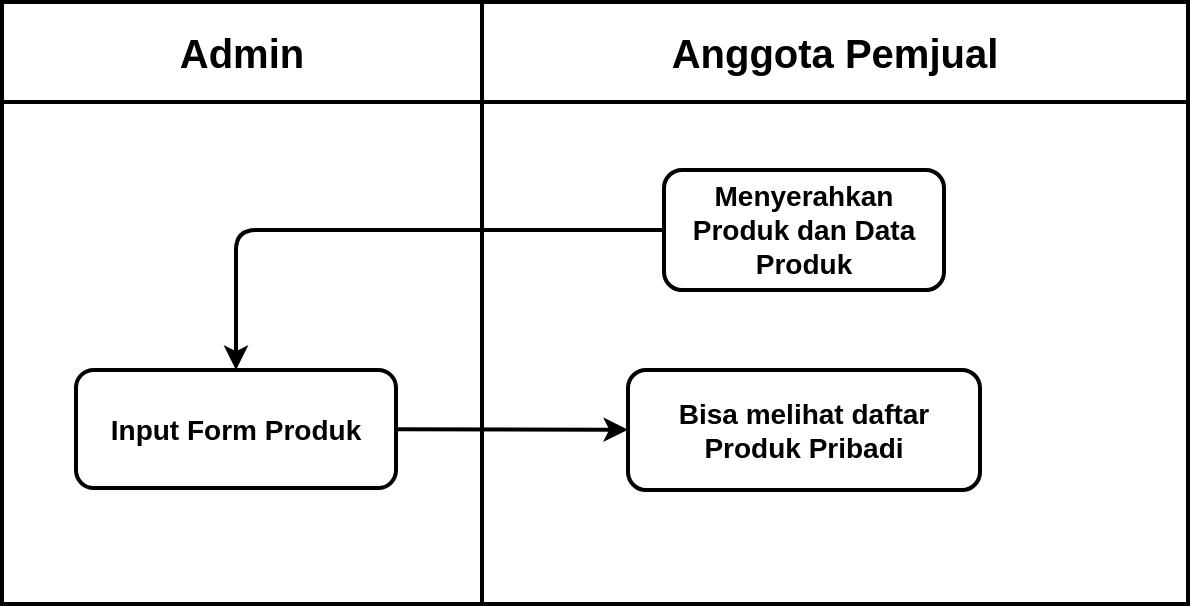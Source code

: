 <mxfile>
    <diagram id="YsulAal9k4S_Zj9rkrfa" name="Input Produk">
        <mxGraphModel dx="866" dy="589" grid="1" gridSize="10" guides="1" tooltips="1" connect="1" arrows="1" fold="1" page="1" pageScale="1" pageWidth="827" pageHeight="1169" math="0" shadow="0">
            <root>
                <mxCell id="0"/>
                <mxCell id="1" parent="0"/>
                <mxCell id="E76ZTNwTOEKod62e-TNO-1" value="" style="shape=table;startSize=0;container=1;collapsible=0;childLayout=tableLayout;fontSize=18;fontStyle=1;strokeWidth=2;" parent="1" vertex="1">
                    <mxGeometry x="150" y="160" width="593" height="301" as="geometry"/>
                </mxCell>
                <mxCell id="E76ZTNwTOEKod62e-TNO-2" value="" style="shape=tableRow;horizontal=0;startSize=0;swimlaneHead=0;swimlaneBody=0;strokeColor=inherit;top=0;left=0;bottom=0;right=0;collapsible=0;dropTarget=0;fillColor=none;points=[[0,0.5],[1,0.5]];portConstraint=eastwest;fontSize=16;" parent="E76ZTNwTOEKod62e-TNO-1" vertex="1">
                    <mxGeometry width="593" height="50" as="geometry"/>
                </mxCell>
                <mxCell id="E76ZTNwTOEKod62e-TNO-3" value="Admin" style="shape=partialRectangle;html=1;whiteSpace=wrap;connectable=0;strokeColor=inherit;overflow=hidden;fillColor=none;top=0;left=0;bottom=0;right=0;pointerEvents=1;fontSize=20;fontStyle=1" parent="E76ZTNwTOEKod62e-TNO-2" vertex="1">
                    <mxGeometry width="240" height="50" as="geometry">
                        <mxRectangle width="240" height="50" as="alternateBounds"/>
                    </mxGeometry>
                </mxCell>
                <mxCell id="E76ZTNwTOEKod62e-TNO-4" value="Anggota Pemjual" style="shape=partialRectangle;html=1;whiteSpace=wrap;connectable=0;strokeColor=inherit;overflow=hidden;fillColor=none;top=0;left=0;bottom=0;right=0;pointerEvents=1;fontSize=20;fontStyle=1" parent="E76ZTNwTOEKod62e-TNO-2" vertex="1">
                    <mxGeometry x="240" width="353" height="50" as="geometry">
                        <mxRectangle width="353" height="50" as="alternateBounds"/>
                    </mxGeometry>
                </mxCell>
                <mxCell id="E76ZTNwTOEKod62e-TNO-5" value="" style="shape=tableRow;horizontal=0;startSize=0;swimlaneHead=0;swimlaneBody=0;strokeColor=inherit;top=0;left=0;bottom=0;right=0;collapsible=0;dropTarget=0;fillColor=none;points=[[0,0.5],[1,0.5]];portConstraint=eastwest;fontSize=16;" parent="E76ZTNwTOEKod62e-TNO-1" vertex="1">
                    <mxGeometry y="50" width="593" height="251" as="geometry"/>
                </mxCell>
                <mxCell id="E76ZTNwTOEKod62e-TNO-6" value="" style="shape=partialRectangle;html=1;whiteSpace=wrap;connectable=0;strokeColor=inherit;overflow=hidden;fillColor=none;top=0;left=0;bottom=0;right=0;pointerEvents=1;fontSize=16;" parent="E76ZTNwTOEKod62e-TNO-5" vertex="1">
                    <mxGeometry width="240" height="251" as="geometry">
                        <mxRectangle width="240" height="251" as="alternateBounds"/>
                    </mxGeometry>
                </mxCell>
                <mxCell id="E76ZTNwTOEKod62e-TNO-7" value="" style="shape=partialRectangle;html=1;whiteSpace=wrap;connectable=0;strokeColor=inherit;overflow=hidden;fillColor=none;top=0;left=0;bottom=0;right=0;pointerEvents=1;fontSize=16;" parent="E76ZTNwTOEKod62e-TNO-5" vertex="1">
                    <mxGeometry x="240" width="353" height="251" as="geometry">
                        <mxRectangle width="353" height="251" as="alternateBounds"/>
                    </mxGeometry>
                </mxCell>
                <mxCell id="E76ZTNwTOEKod62e-TNO-8" style="edgeStyle=none;html=1;entryX=0.5;entryY=0;entryDx=0;entryDy=0;strokeWidth=2;" parent="1" source="E76ZTNwTOEKod62e-TNO-9" target="E76ZTNwTOEKod62e-TNO-11" edge="1">
                    <mxGeometry relative="1" as="geometry">
                        <Array as="points">
                            <mxPoint x="267" y="274"/>
                        </Array>
                    </mxGeometry>
                </mxCell>
                <mxCell id="E76ZTNwTOEKod62e-TNO-9" value="Menyerahkan Produk dan Data Produk" style="rounded=1;whiteSpace=wrap;html=1;fontStyle=1;fontSize=14;strokeWidth=2;" parent="1" vertex="1">
                    <mxGeometry x="481" y="244" width="140" height="60" as="geometry"/>
                </mxCell>
                <mxCell id="E76ZTNwTOEKod62e-TNO-10" style="edgeStyle=none;html=1;strokeWidth=2;" parent="1" source="E76ZTNwTOEKod62e-TNO-11" target="E76ZTNwTOEKod62e-TNO-13" edge="1">
                    <mxGeometry relative="1" as="geometry"/>
                </mxCell>
                <mxCell id="E76ZTNwTOEKod62e-TNO-11" value="Input Form Produk" style="rounded=1;whiteSpace=wrap;html=1;fontStyle=1;fontSize=14;strokeWidth=2;" parent="1" vertex="1">
                    <mxGeometry x="187" y="344" width="160" height="59" as="geometry"/>
                </mxCell>
                <mxCell id="E76ZTNwTOEKod62e-TNO-13" value="Bisa melihat daftar Produk Pribadi" style="rounded=1;whiteSpace=wrap;html=1;fontStyle=1;fontSize=14;strokeWidth=2;" parent="1" vertex="1">
                    <mxGeometry x="463" y="344" width="176" height="60" as="geometry"/>
                </mxCell>
            </root>
        </mxGraphModel>
    </diagram>
    <diagram id="hRGjrWA6qTr9VuuX6_a7" name="Jual Beli">
        <mxGraphModel dx="563" dy="589" grid="1" gridSize="10" guides="1" tooltips="1" connect="1" arrows="1" fold="1" page="1" pageScale="1" pageWidth="827" pageHeight="1169" math="0" shadow="0">
            <root>
                <mxCell id="0"/>
                <mxCell id="1" parent="0"/>
                <mxCell id="rMR8Y2ySxqd0-ORgIc0S-1" value="" style="shape=table;startSize=0;container=1;collapsible=0;childLayout=tableLayout;fontSize=18;fontStyle=1;strokeWidth=2;" parent="1" vertex="1">
                    <mxGeometry x="90" y="80" width="850" height="520" as="geometry"/>
                </mxCell>
                <mxCell id="rMR8Y2ySxqd0-ORgIc0S-2" value="" style="shape=tableRow;horizontal=0;startSize=0;swimlaneHead=0;swimlaneBody=0;strokeColor=inherit;top=0;left=0;bottom=0;right=0;collapsible=0;dropTarget=0;fillColor=none;points=[[0,0.5],[1,0.5]];portConstraint=eastwest;fontSize=16;" parent="rMR8Y2ySxqd0-ORgIc0S-1" vertex="1">
                    <mxGeometry width="850" height="53" as="geometry"/>
                </mxCell>
                <mxCell id="rMR8Y2ySxqd0-ORgIc0S-3" value="Admin" style="shape=partialRectangle;html=1;whiteSpace=wrap;connectable=0;strokeColor=inherit;overflow=hidden;fillColor=none;top=0;left=0;bottom=0;right=0;pointerEvents=1;fontSize=20;fontStyle=1" parent="rMR8Y2ySxqd0-ORgIc0S-2" vertex="1">
                    <mxGeometry width="250" height="53" as="geometry">
                        <mxRectangle width="250" height="53" as="alternateBounds"/>
                    </mxGeometry>
                </mxCell>
                <mxCell id="rMR8Y2ySxqd0-ORgIc0S-4" value="Anggota Pembeli" style="shape=partialRectangle;html=1;whiteSpace=wrap;connectable=0;strokeColor=inherit;overflow=hidden;fillColor=none;top=0;left=0;bottom=0;right=0;pointerEvents=1;fontSize=20;fontStyle=1" parent="rMR8Y2ySxqd0-ORgIc0S-2" vertex="1">
                    <mxGeometry x="250" width="320" height="53" as="geometry">
                        <mxRectangle width="320" height="53" as="alternateBounds"/>
                    </mxGeometry>
                </mxCell>
                <mxCell id="rMR8Y2ySxqd0-ORgIc0S-19" value="Anggota Penjual" style="shape=partialRectangle;html=1;whiteSpace=wrap;connectable=0;strokeColor=inherit;overflow=hidden;fillColor=none;top=0;left=0;bottom=0;right=0;pointerEvents=1;fontSize=20;fontStyle=1" parent="rMR8Y2ySxqd0-ORgIc0S-2" vertex="1">
                    <mxGeometry x="570" width="280" height="53" as="geometry">
                        <mxRectangle width="280" height="53" as="alternateBounds"/>
                    </mxGeometry>
                </mxCell>
                <mxCell id="rMR8Y2ySxqd0-ORgIc0S-5" value="" style="shape=tableRow;horizontal=0;startSize=0;swimlaneHead=0;swimlaneBody=0;strokeColor=inherit;top=0;left=0;bottom=0;right=0;collapsible=0;dropTarget=0;fillColor=none;points=[[0,0.5],[1,0.5]];portConstraint=eastwest;fontSize=16;" parent="rMR8Y2ySxqd0-ORgIc0S-1" vertex="1">
                    <mxGeometry y="53" width="850" height="467" as="geometry"/>
                </mxCell>
                <mxCell id="rMR8Y2ySxqd0-ORgIc0S-6" value="" style="shape=partialRectangle;html=1;whiteSpace=wrap;connectable=0;strokeColor=inherit;overflow=hidden;fillColor=none;top=0;left=0;bottom=0;right=0;pointerEvents=1;fontSize=16;" parent="rMR8Y2ySxqd0-ORgIc0S-5" vertex="1">
                    <mxGeometry width="250" height="467" as="geometry">
                        <mxRectangle width="250" height="467" as="alternateBounds"/>
                    </mxGeometry>
                </mxCell>
                <mxCell id="rMR8Y2ySxqd0-ORgIc0S-7" value="" style="shape=partialRectangle;html=1;whiteSpace=wrap;connectable=0;strokeColor=inherit;overflow=hidden;fillColor=none;top=0;left=0;bottom=0;right=0;pointerEvents=1;fontSize=16;" parent="rMR8Y2ySxqd0-ORgIc0S-5" vertex="1">
                    <mxGeometry x="250" width="320" height="467" as="geometry">
                        <mxRectangle width="320" height="467" as="alternateBounds"/>
                    </mxGeometry>
                </mxCell>
                <mxCell id="rMR8Y2ySxqd0-ORgIc0S-20" style="shape=partialRectangle;html=1;whiteSpace=wrap;connectable=0;strokeColor=inherit;overflow=hidden;fillColor=none;top=0;left=0;bottom=0;right=0;pointerEvents=1;fontSize=16;" parent="rMR8Y2ySxqd0-ORgIc0S-5" vertex="1">
                    <mxGeometry x="570" width="280" height="467" as="geometry">
                        <mxRectangle width="280" height="467" as="alternateBounds"/>
                    </mxGeometry>
                </mxCell>
                <mxCell id="rMR8Y2ySxqd0-ORgIc0S-8" style="edgeStyle=none;html=1;entryX=0.5;entryY=0;entryDx=0;entryDy=0;strokeWidth=2;" parent="1" source="rMR8Y2ySxqd0-ORgIc0S-9" target="rMR8Y2ySxqd0-ORgIc0S-11" edge="1">
                    <mxGeometry relative="1" as="geometry">
                        <Array as="points">
                            <mxPoint x="207" y="191"/>
                        </Array>
                    </mxGeometry>
                </mxCell>
                <mxCell id="rMR8Y2ySxqd0-ORgIc0S-9" value="Membeli Produk" style="rounded=1;whiteSpace=wrap;html=1;fontStyle=1;fontSize=14;strokeWidth=2;" parent="1" vertex="1">
                    <mxGeometry x="421" y="161" width="140" height="60" as="geometry"/>
                </mxCell>
                <mxCell id="rMR8Y2ySxqd0-ORgIc0S-10" style="edgeStyle=none;html=1;strokeWidth=2;" parent="1" source="rMR8Y2ySxqd0-ORgIc0S-11" target="rMR8Y2ySxqd0-ORgIc0S-13" edge="1">
                    <mxGeometry relative="1" as="geometry"/>
                </mxCell>
                <mxCell id="rMR8Y2ySxqd0-ORgIc0S-11" value="Menyerahkan Produk" style="rounded=1;whiteSpace=wrap;html=1;fontStyle=1;fontSize=14;strokeWidth=2;" parent="1" vertex="1">
                    <mxGeometry x="127" y="261" width="160" height="59" as="geometry"/>
                </mxCell>
                <mxCell id="rMR8Y2ySxqd0-ORgIc0S-12" style="edgeStyle=none;html=1;entryX=1;entryY=0.5;entryDx=0;entryDy=0;strokeWidth=2;" parent="1" source="rMR8Y2ySxqd0-ORgIc0S-13" target="rMR8Y2ySxqd0-ORgIc0S-15" edge="1">
                    <mxGeometry relative="1" as="geometry">
                        <Array as="points">
                            <mxPoint x="491" y="411"/>
                        </Array>
                    </mxGeometry>
                </mxCell>
                <mxCell id="rMR8Y2ySxqd0-ORgIc0S-13" value="Menerima Produk dan Memberikan Bukti Transaksi (jika digital)" style="rounded=1;whiteSpace=wrap;html=1;fontStyle=1;fontSize=14;strokeWidth=2;" parent="1" vertex="1">
                    <mxGeometry x="403" y="251" width="176" height="79" as="geometry"/>
                </mxCell>
                <mxCell id="rMR8Y2ySxqd0-ORgIc0S-14" style="edgeStyle=none;html=1;strokeWidth=2;" parent="1" source="rMR8Y2ySxqd0-ORgIc0S-15" target="rMR8Y2ySxqd0-ORgIc0S-17" edge="1">
                    <mxGeometry relative="1" as="geometry"/>
                </mxCell>
                <mxCell id="rMR8Y2ySxqd0-ORgIc0S-15" value="Mengisi Form Jual Beli" style="rounded=1;whiteSpace=wrap;html=1;fontStyle=1;fontSize=14;strokeWidth=2;" parent="1" vertex="1">
                    <mxGeometry x="119" y="380" width="176" height="60" as="geometry"/>
                </mxCell>
                <mxCell id="rMR8Y2ySxqd0-ORgIc0S-16" style="edgeStyle=none;html=1;entryX=0;entryY=0.5;entryDx=0;entryDy=0;strokeWidth=2;" parent="1" source="rMR8Y2ySxqd0-ORgIc0S-17" target="rMR8Y2ySxqd0-ORgIc0S-18" edge="1">
                    <mxGeometry relative="1" as="geometry"/>
                </mxCell>
                <mxCell id="zxFijLQeAd93ZCLcDHc5-1" style="edgeStyle=none;html=1;strokeWidth=2;" parent="1" source="rMR8Y2ySxqd0-ORgIc0S-17" target="rMR8Y2ySxqd0-ORgIc0S-21" edge="1">
                    <mxGeometry relative="1" as="geometry">
                        <Array as="points">
                            <mxPoint x="360" y="520"/>
                            <mxPoint x="360" y="470"/>
                        </Array>
                    </mxGeometry>
                </mxCell>
                <mxCell id="rMR8Y2ySxqd0-ORgIc0S-17" value="Submit" style="rounded=1;whiteSpace=wrap;html=1;fontStyle=1;fontSize=14;strokeWidth=2;" parent="1" vertex="1">
                    <mxGeometry x="119" y="491" width="176" height="60" as="geometry"/>
                </mxCell>
                <mxCell id="rMR8Y2ySxqd0-ORgIc0S-18" value="Melihat daftar produk yang pernah dibeli" style="rounded=1;whiteSpace=wrap;html=1;fontStyle=1;fontSize=14;strokeWidth=2;" parent="1" vertex="1">
                    <mxGeometry x="394" y="491" width="194" height="60" as="geometry"/>
                </mxCell>
                <mxCell id="rMR8Y2ySxqd0-ORgIc0S-21" value="Melihat daftar hasil penjualan" style="rounded=1;whiteSpace=wrap;html=1;fontStyle=1;fontSize=14;strokeWidth=2;" parent="1" vertex="1">
                    <mxGeometry x="710" y="440" width="194" height="60" as="geometry"/>
                </mxCell>
            </root>
        </mxGraphModel>
    </diagram>
    <diagram id="13ujFWnflSJWnc3qI8U2" name="Pembuatan Akun">
        <mxGraphModel dx="1067" dy="655" grid="1" gridSize="10" guides="1" tooltips="1" connect="1" arrows="1" fold="1" page="1" pageScale="1" pageWidth="827" pageHeight="1169" math="0" shadow="0">
            <root>
                <mxCell id="0"/>
                <mxCell id="1" parent="0"/>
                <mxCell id="2" value="" style="shape=table;startSize=0;container=1;collapsible=0;childLayout=tableLayout;fontSize=18;fontStyle=1;strokeWidth=2;" vertex="1" parent="1">
                    <mxGeometry x="20" y="20" width="593" height="520" as="geometry"/>
                </mxCell>
                <mxCell id="3" value="" style="shape=tableRow;horizontal=0;startSize=0;swimlaneHead=0;swimlaneBody=0;strokeColor=inherit;top=0;left=0;bottom=0;right=0;collapsible=0;dropTarget=0;fillColor=none;points=[[0,0.5],[1,0.5]];portConstraint=eastwest;fontSize=16;" vertex="1" parent="2">
                    <mxGeometry width="593" height="53" as="geometry"/>
                </mxCell>
                <mxCell id="4" value="Admin" style="shape=partialRectangle;html=1;whiteSpace=wrap;connectable=0;strokeColor=inherit;overflow=hidden;fillColor=none;top=0;left=0;bottom=0;right=0;pointerEvents=1;fontSize=20;fontStyle=1" vertex="1" parent="3">
                    <mxGeometry width="250" height="53" as="geometry">
                        <mxRectangle width="250" height="53" as="alternateBounds"/>
                    </mxGeometry>
                </mxCell>
                <mxCell id="5" value="Anggota" style="shape=partialRectangle;html=1;whiteSpace=wrap;connectable=0;strokeColor=inherit;overflow=hidden;fillColor=none;top=0;left=0;bottom=0;right=0;pointerEvents=1;fontSize=20;fontStyle=1" vertex="1" parent="3">
                    <mxGeometry x="250" width="343" height="53" as="geometry">
                        <mxRectangle width="343" height="53" as="alternateBounds"/>
                    </mxGeometry>
                </mxCell>
                <mxCell id="7" value="" style="shape=tableRow;horizontal=0;startSize=0;swimlaneHead=0;swimlaneBody=0;strokeColor=inherit;top=0;left=0;bottom=0;right=0;collapsible=0;dropTarget=0;fillColor=none;points=[[0,0.5],[1,0.5]];portConstraint=eastwest;fontSize=16;" vertex="1" parent="2">
                    <mxGeometry y="53" width="593" height="467" as="geometry"/>
                </mxCell>
                <mxCell id="8" value="" style="shape=partialRectangle;html=1;whiteSpace=wrap;connectable=0;strokeColor=inherit;overflow=hidden;fillColor=none;top=0;left=0;bottom=0;right=0;pointerEvents=1;fontSize=16;" vertex="1" parent="7">
                    <mxGeometry width="250" height="467" as="geometry">
                        <mxRectangle width="250" height="467" as="alternateBounds"/>
                    </mxGeometry>
                </mxCell>
                <mxCell id="9" value="" style="shape=partialRectangle;html=1;whiteSpace=wrap;connectable=0;strokeColor=inherit;overflow=hidden;fillColor=none;top=0;left=0;bottom=0;right=0;pointerEvents=1;fontSize=16;" vertex="1" parent="7">
                    <mxGeometry x="250" width="343" height="467" as="geometry">
                        <mxRectangle width="343" height="467" as="alternateBounds"/>
                    </mxGeometry>
                </mxCell>
                <mxCell id="17" style="edgeStyle=none;html=1;entryX=0.5;entryY=0;entryDx=0;entryDy=0;strokeWidth=2;" edge="1" parent="1" source="15" target="16">
                    <mxGeometry relative="1" as="geometry">
                        <Array as="points">
                            <mxPoint x="137" y="131"/>
                        </Array>
                    </mxGeometry>
                </mxCell>
                <mxCell id="15" value="Registrasi Keanggotaan" style="rounded=1;whiteSpace=wrap;html=1;fontStyle=1;fontSize=14;strokeWidth=2;" vertex="1" parent="1">
                    <mxGeometry x="351" y="101" width="140" height="60" as="geometry"/>
                </mxCell>
                <mxCell id="19" style="edgeStyle=none;html=1;strokeWidth=2;" edge="1" parent="1" source="16" target="18">
                    <mxGeometry relative="1" as="geometry"/>
                </mxCell>
                <mxCell id="16" value="Meminta data Diri dan Keterangan Satus Keanggotaan" style="rounded=1;whiteSpace=wrap;html=1;fontStyle=1;fontSize=14;strokeWidth=2;" vertex="1" parent="1">
                    <mxGeometry x="57" y="191" width="160" height="80" as="geometry"/>
                </mxCell>
                <mxCell id="21" style="edgeStyle=none;html=1;entryX=1;entryY=0.5;entryDx=0;entryDy=0;strokeWidth=2;" edge="1" parent="1" source="18" target="20">
                    <mxGeometry relative="1" as="geometry">
                        <Array as="points">
                            <mxPoint x="421" y="351"/>
                        </Array>
                    </mxGeometry>
                </mxCell>
                <mxCell id="18" value="Memberikan data Diri" style="rounded=1;whiteSpace=wrap;html=1;fontStyle=1;fontSize=14;strokeWidth=2;" vertex="1" parent="1">
                    <mxGeometry x="333" y="201" width="176" height="60" as="geometry"/>
                </mxCell>
                <mxCell id="24" style="edgeStyle=none;html=1;strokeWidth=2;" edge="1" parent="1" source="20" target="22">
                    <mxGeometry relative="1" as="geometry"/>
                </mxCell>
                <mxCell id="20" value="Input Data" style="rounded=1;whiteSpace=wrap;html=1;fontStyle=1;fontSize=14;strokeWidth=2;" vertex="1" parent="1">
                    <mxGeometry x="49" y="321" width="176" height="60" as="geometry"/>
                </mxCell>
                <mxCell id="25" style="edgeStyle=none;html=1;entryX=0;entryY=0.5;entryDx=0;entryDy=0;strokeWidth=2;" edge="1" parent="1" source="22" target="23">
                    <mxGeometry relative="1" as="geometry"/>
                </mxCell>
                <mxCell id="22" value="Membuat Akun Keanggotaan" style="rounded=1;whiteSpace=wrap;html=1;fontStyle=1;fontSize=14;strokeWidth=2;" vertex="1" parent="1">
                    <mxGeometry x="49" y="431" width="176" height="60" as="geometry"/>
                </mxCell>
                <mxCell id="23" value="Menerima Username dan Password" style="rounded=1;whiteSpace=wrap;html=1;fontStyle=1;fontSize=14;strokeWidth=2;" vertex="1" parent="1">
                    <mxGeometry x="324" y="431" width="194" height="60" as="geometry"/>
                </mxCell>
            </root>
        </mxGraphModel>
    </diagram>
</mxfile>